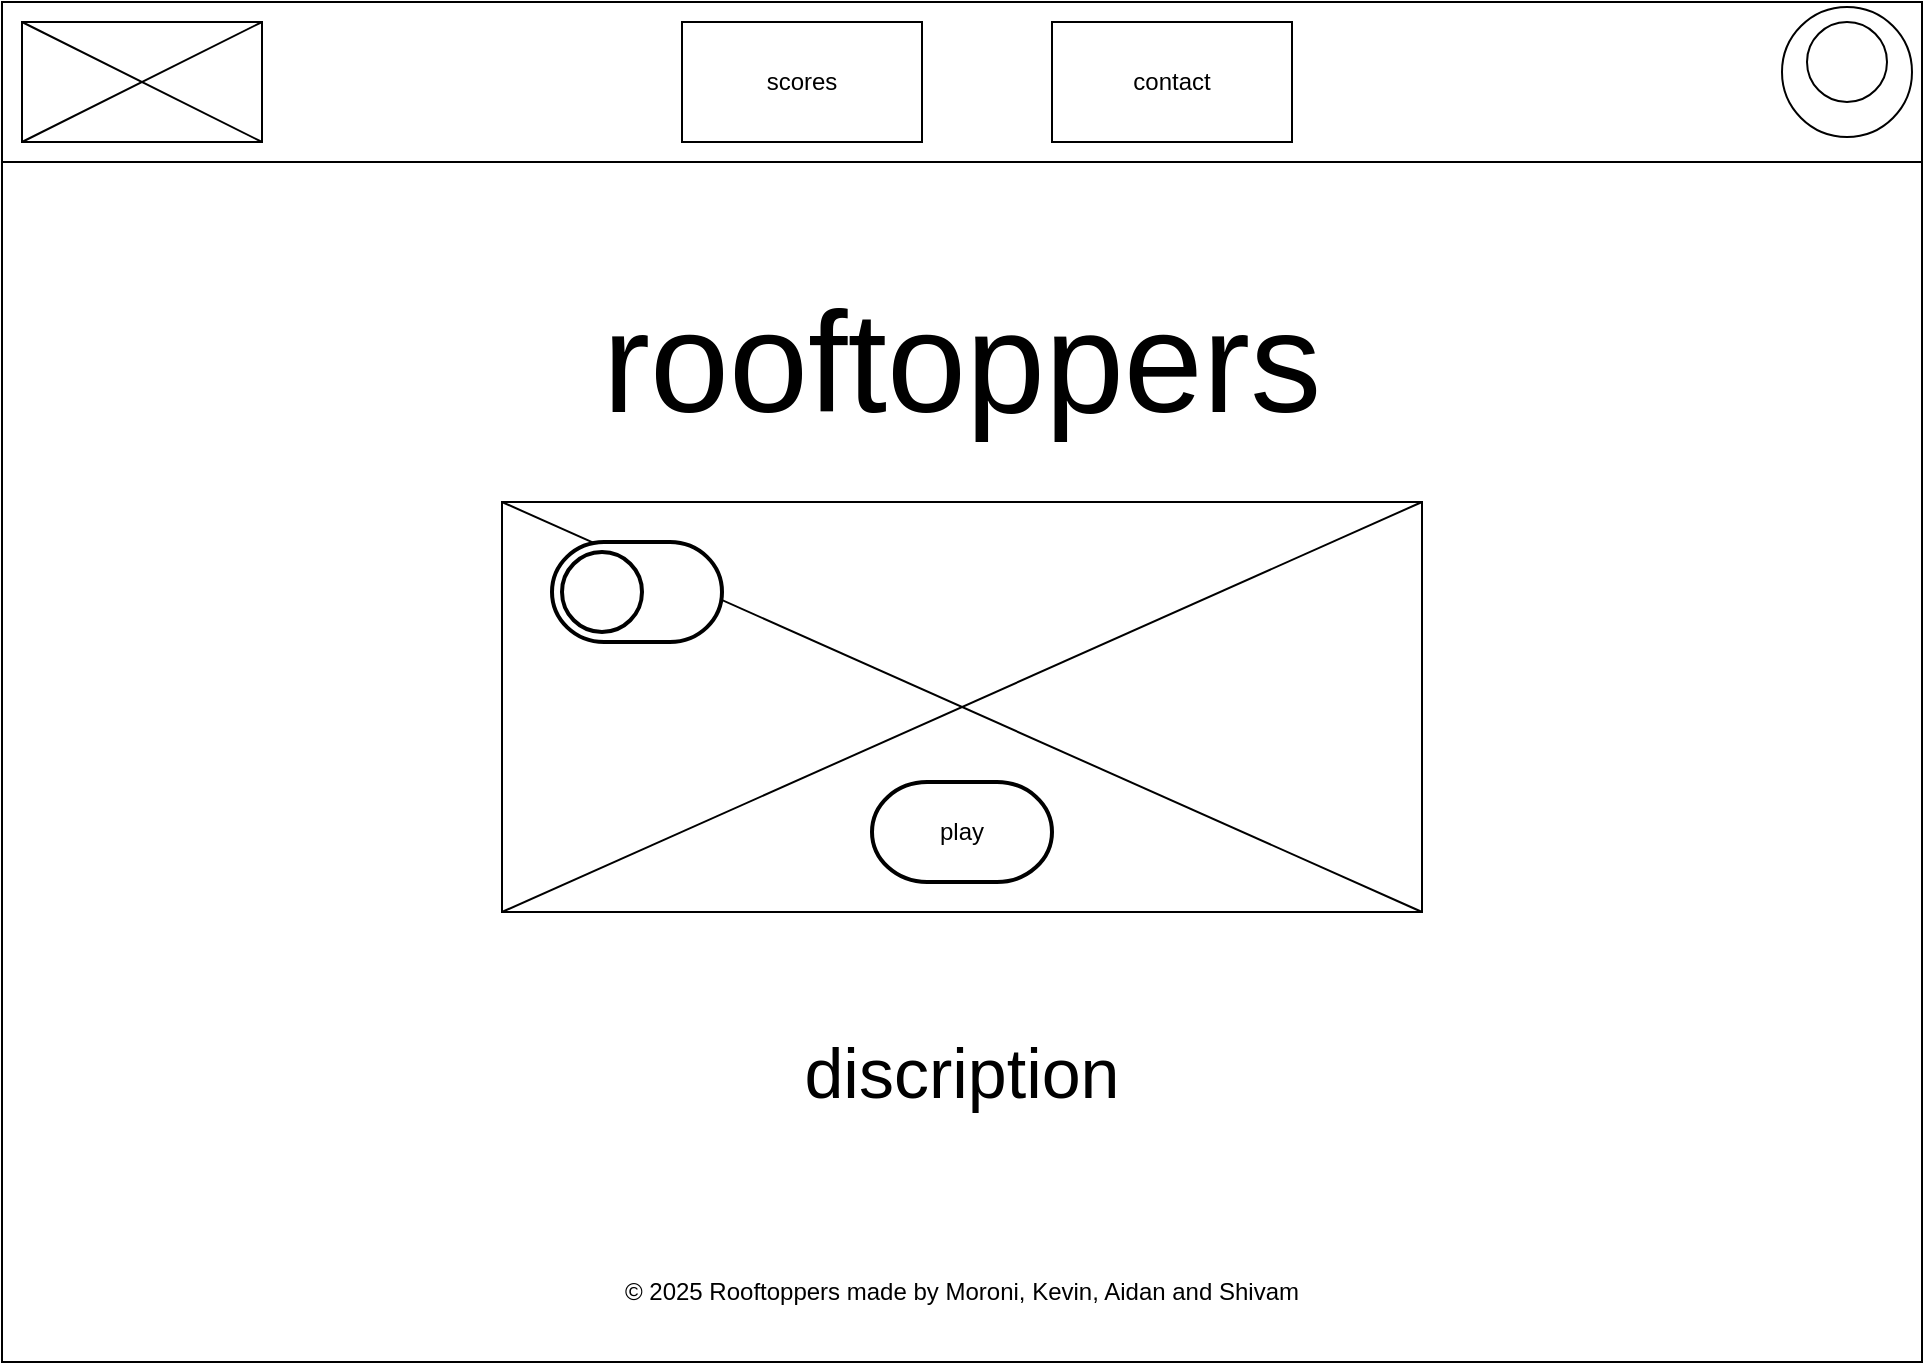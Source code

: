 <mxfile version="25.0.3" pages="5">
  <diagram name="home" id="2cc2dc42-3aac-f2a9-1cec-7a8b7cbee084">
    <mxGraphModel dx="1434" dy="772" grid="1" gridSize="10" guides="1" tooltips="1" connect="1" arrows="1" fold="1" page="1" pageScale="1" pageWidth="1100" pageHeight="850" background="none" math="0" shadow="0">
      <root>
        <mxCell id="0" />
        <mxCell id="1" parent="0" />
        <mxCell id="vCdfE2nj1f7g1Pa6Mr3q-4" value="" style="rounded=0;whiteSpace=wrap;html=1;" parent="1" vertex="1">
          <mxGeometry x="80" y="80" width="960" height="680" as="geometry" />
        </mxCell>
        <mxCell id="vCdfE2nj1f7g1Pa6Mr3q-5" value="" style="rounded=0;whiteSpace=wrap;html=1;" parent="1" vertex="1">
          <mxGeometry x="80" y="80" width="960" height="80" as="geometry" />
        </mxCell>
        <mxCell id="vCdfE2nj1f7g1Pa6Mr3q-6" value="" style="ellipse;whiteSpace=wrap;html=1;aspect=fixed;" parent="1" vertex="1">
          <mxGeometry x="970" y="82.5" width="65" height="65" as="geometry" />
        </mxCell>
        <mxCell id="vCdfE2nj1f7g1Pa6Mr3q-7" value="" style="ellipse;whiteSpace=wrap;html=1;aspect=fixed;" parent="1" vertex="1">
          <mxGeometry x="982.5" y="90" width="40" height="40" as="geometry" />
        </mxCell>
        <mxCell id="vCdfE2nj1f7g1Pa6Mr3q-11" value="" style="rounded=0;whiteSpace=wrap;html=1;" parent="1" vertex="1">
          <mxGeometry x="90" y="90" width="120" height="60" as="geometry" />
        </mxCell>
        <mxCell id="vCdfE2nj1f7g1Pa6Mr3q-13" value="" style="endArrow=none;html=1;rounded=0;entryX=1;entryY=0;entryDx=0;entryDy=0;exitX=0;exitY=1;exitDx=0;exitDy=0;" parent="1" source="vCdfE2nj1f7g1Pa6Mr3q-11" target="vCdfE2nj1f7g1Pa6Mr3q-11" edge="1">
          <mxGeometry width="50" height="50" relative="1" as="geometry">
            <mxPoint x="520" y="420" as="sourcePoint" />
            <mxPoint x="570" y="370" as="targetPoint" />
          </mxGeometry>
        </mxCell>
        <mxCell id="vCdfE2nj1f7g1Pa6Mr3q-14" value="" style="endArrow=none;html=1;rounded=0;entryX=0;entryY=0;entryDx=0;entryDy=0;exitX=1;exitY=1;exitDx=0;exitDy=0;" parent="1" source="vCdfE2nj1f7g1Pa6Mr3q-11" target="vCdfE2nj1f7g1Pa6Mr3q-11" edge="1">
          <mxGeometry width="50" height="50" relative="1" as="geometry">
            <mxPoint x="270" y="410" as="sourcePoint" />
            <mxPoint x="320" y="360" as="targetPoint" />
          </mxGeometry>
        </mxCell>
        <mxCell id="vCdfE2nj1f7g1Pa6Mr3q-15" value="" style="rounded=0;whiteSpace=wrap;html=1;" parent="1" vertex="1">
          <mxGeometry x="420" y="90" width="120" height="60" as="geometry" />
        </mxCell>
        <mxCell id="vCdfE2nj1f7g1Pa6Mr3q-16" value="" style="rounded=0;whiteSpace=wrap;html=1;" parent="1" vertex="1">
          <mxGeometry x="605" y="90" width="120" height="60" as="geometry" />
        </mxCell>
        <mxCell id="vCdfE2nj1f7g1Pa6Mr3q-17" value="scores" style="text;html=1;align=center;verticalAlign=middle;whiteSpace=wrap;rounded=0;" parent="1" vertex="1">
          <mxGeometry x="450" y="105" width="60" height="30" as="geometry" />
        </mxCell>
        <mxCell id="E9fEQhx472YGQJg2wKo1-4" value="contact" style="text;html=1;align=center;verticalAlign=middle;whiteSpace=wrap;rounded=0;" parent="1" vertex="1">
          <mxGeometry x="635" y="105" width="60" height="30" as="geometry" />
        </mxCell>
        <mxCell id="E9fEQhx472YGQJg2wKo1-15" value="rooftoppers" style="text;html=1;align=center;verticalAlign=middle;whiteSpace=wrap;rounded=0;flipV=0;flipH=1;fontSize=71;" parent="1" vertex="1">
          <mxGeometry x="230" y="190" width="660" height="140" as="geometry" />
        </mxCell>
        <mxCell id="E9fEQhx472YGQJg2wKo1-16" value="" style="rounded=0;whiteSpace=wrap;html=1;" parent="1" vertex="1">
          <mxGeometry x="330" y="330" width="460" height="205" as="geometry" />
        </mxCell>
        <mxCell id="E9fEQhx472YGQJg2wKo1-17" value="" style="endArrow=none;html=1;rounded=0;entryX=0;entryY=0;entryDx=0;entryDy=0;exitX=1;exitY=1;exitDx=0;exitDy=0;" parent="1" source="E9fEQhx472YGQJg2wKo1-16" target="E9fEQhx472YGQJg2wKo1-16" edge="1">
          <mxGeometry width="50" height="50" relative="1" as="geometry">
            <mxPoint x="430" y="480" as="sourcePoint" />
            <mxPoint x="480" y="430" as="targetPoint" />
          </mxGeometry>
        </mxCell>
        <mxCell id="E9fEQhx472YGQJg2wKo1-18" value="" style="endArrow=none;html=1;rounded=0;exitX=0;exitY=1;exitDx=0;exitDy=0;entryX=1;entryY=0;entryDx=0;entryDy=0;" parent="1" source="E9fEQhx472YGQJg2wKo1-16" target="E9fEQhx472YGQJg2wKo1-16" edge="1">
          <mxGeometry width="50" height="50" relative="1" as="geometry">
            <mxPoint x="520" y="420" as="sourcePoint" />
            <mxPoint x="570" y="370" as="targetPoint" />
          </mxGeometry>
        </mxCell>
        <mxCell id="E9fEQhx472YGQJg2wKo1-19" value="discription" style="text;html=1;align=center;verticalAlign=middle;whiteSpace=wrap;rounded=0;fontSize=35;" parent="1" vertex="1">
          <mxGeometry x="335" y="580" width="450" height="70" as="geometry" />
        </mxCell>
        <mxCell id="ZtRuevcy6DETnuqK0sqj-1" value="© 2025 Rooftoppers made by Moroni, Kevin, Aidan and Shivam" style="text;html=1;align=center;verticalAlign=middle;whiteSpace=wrap;rounded=0;" parent="1" vertex="1">
          <mxGeometry x="355" y="710" width="410" height="30" as="geometry" />
        </mxCell>
        <mxCell id="wTYpGCXjF6J06f7ItBtF-1" value="" style="strokeWidth=2;html=1;shape=mxgraph.flowchart.terminator;whiteSpace=wrap;" vertex="1" parent="1">
          <mxGeometry x="515" y="470" width="90" height="50" as="geometry" />
        </mxCell>
        <mxCell id="wTYpGCXjF6J06f7ItBtF-2" value="" style="strokeWidth=2;html=1;shape=mxgraph.flowchart.terminator;whiteSpace=wrap;" vertex="1" parent="1">
          <mxGeometry x="355" y="350" width="85" height="50" as="geometry" />
        </mxCell>
        <mxCell id="wTYpGCXjF6J06f7ItBtF-3" value="" style="strokeWidth=2;html=1;shape=mxgraph.flowchart.start_2;whiteSpace=wrap;" vertex="1" parent="1">
          <mxGeometry x="360" y="355" width="40" height="40" as="geometry" />
        </mxCell>
        <mxCell id="wTYpGCXjF6J06f7ItBtF-4" value="play" style="text;html=1;align=center;verticalAlign=middle;whiteSpace=wrap;rounded=0;" vertex="1" parent="1">
          <mxGeometry x="530" y="480" width="60" height="30" as="geometry" />
        </mxCell>
      </root>
    </mxGraphModel>
  </diagram>
  <diagram id="B3MFH9LVeRVR43aIP83M" name="highscores">
    <mxGraphModel dx="1434" dy="772" grid="1" gridSize="10" guides="1" tooltips="1" connect="1" arrows="1" fold="1" page="1" pageScale="1" pageWidth="1100" pageHeight="850" math="0" shadow="0">
      <root>
        <mxCell id="0" />
        <mxCell id="1" parent="0" />
        <mxCell id="rOYR2JDX_48-xiD-3Qw7-1" value="" style="rounded=0;whiteSpace=wrap;html=1;" vertex="1" parent="1">
          <mxGeometry x="80" y="80" width="960" height="680" as="geometry" />
        </mxCell>
        <mxCell id="rOYR2JDX_48-xiD-3Qw7-2" value="" style="rounded=0;whiteSpace=wrap;html=1;" vertex="1" parent="1">
          <mxGeometry x="80" y="80" width="960" height="80" as="geometry" />
        </mxCell>
        <mxCell id="rOYR2JDX_48-xiD-3Qw7-3" value="" style="ellipse;whiteSpace=wrap;html=1;aspect=fixed;" vertex="1" parent="1">
          <mxGeometry x="970" y="82.5" width="65" height="65" as="geometry" />
        </mxCell>
        <mxCell id="rOYR2JDX_48-xiD-3Qw7-4" value="" style="ellipse;whiteSpace=wrap;html=1;aspect=fixed;" vertex="1" parent="1">
          <mxGeometry x="982.5" y="90" width="40" height="40" as="geometry" />
        </mxCell>
        <mxCell id="rOYR2JDX_48-xiD-3Qw7-5" value="" style="rounded=0;whiteSpace=wrap;html=1;" vertex="1" parent="1">
          <mxGeometry x="90" y="90" width="120" height="60" as="geometry" />
        </mxCell>
        <mxCell id="rOYR2JDX_48-xiD-3Qw7-6" value="" style="endArrow=none;html=1;rounded=0;entryX=1;entryY=0;entryDx=0;entryDy=0;exitX=0;exitY=1;exitDx=0;exitDy=0;" edge="1" parent="1" source="rOYR2JDX_48-xiD-3Qw7-5" target="rOYR2JDX_48-xiD-3Qw7-5">
          <mxGeometry width="50" height="50" relative="1" as="geometry">
            <mxPoint x="520" y="420" as="sourcePoint" />
            <mxPoint x="570" y="370" as="targetPoint" />
          </mxGeometry>
        </mxCell>
        <mxCell id="rOYR2JDX_48-xiD-3Qw7-7" value="" style="endArrow=none;html=1;rounded=0;entryX=0;entryY=0;entryDx=0;entryDy=0;exitX=1;exitY=1;exitDx=0;exitDy=0;" edge="1" parent="1" source="rOYR2JDX_48-xiD-3Qw7-5" target="rOYR2JDX_48-xiD-3Qw7-5">
          <mxGeometry width="50" height="50" relative="1" as="geometry">
            <mxPoint x="270" y="410" as="sourcePoint" />
            <mxPoint x="320" y="360" as="targetPoint" />
          </mxGeometry>
        </mxCell>
        <mxCell id="rOYR2JDX_48-xiD-3Qw7-8" value="" style="rounded=0;whiteSpace=wrap;html=1;" vertex="1" parent="1">
          <mxGeometry x="410" y="90" width="120" height="60" as="geometry" />
        </mxCell>
        <mxCell id="rOYR2JDX_48-xiD-3Qw7-9" value="" style="rounded=0;whiteSpace=wrap;html=1;" vertex="1" parent="1">
          <mxGeometry x="670" y="90" width="120" height="60" as="geometry" />
        </mxCell>
        <mxCell id="rOYR2JDX_48-xiD-3Qw7-10" value="scores" style="text;html=1;align=center;verticalAlign=middle;whiteSpace=wrap;rounded=0;" vertex="1" parent="1">
          <mxGeometry x="440" y="100" width="60" height="30" as="geometry" />
        </mxCell>
        <mxCell id="rOYR2JDX_48-xiD-3Qw7-11" value="contact" style="text;html=1;align=center;verticalAlign=middle;whiteSpace=wrap;rounded=0;" vertex="1" parent="1">
          <mxGeometry x="590" y="100" width="60" height="30" as="geometry" />
        </mxCell>
        <mxCell id="rOYR2JDX_48-xiD-3Qw7-12" value="" style="rounded=0;whiteSpace=wrap;html=1;" vertex="1" parent="1">
          <mxGeometry x="540" y="90" width="120" height="60" as="geometry" />
        </mxCell>
        <mxCell id="rOYR2JDX_48-xiD-3Qw7-13" value="contact" style="text;html=1;align=center;verticalAlign=middle;whiteSpace=wrap;rounded=0;" vertex="1" parent="1">
          <mxGeometry x="700" y="100" width="60" height="30" as="geometry" />
        </mxCell>
        <mxCell id="rOYR2JDX_48-xiD-3Qw7-14" value="" style="endArrow=none;html=1;rounded=0;" edge="1" parent="1">
          <mxGeometry width="50" height="50" relative="1" as="geometry">
            <mxPoint x="650" y="130" as="sourcePoint" />
            <mxPoint x="640" y="120" as="targetPoint" />
            <Array as="points">
              <mxPoint x="640" y="130" />
            </Array>
          </mxGeometry>
        </mxCell>
        <mxCell id="rOYR2JDX_48-xiD-3Qw7-15" value="gamemode" style="text;html=1;align=center;verticalAlign=middle;whiteSpace=wrap;rounded=0;" vertex="1" parent="1">
          <mxGeometry x="570" y="100" width="60" height="30" as="geometry" />
        </mxCell>
        <mxCell id="rOYR2JDX_48-xiD-3Qw7-16" value="scores" style="text;html=1;align=center;verticalAlign=middle;whiteSpace=wrap;rounded=0;flipV=0;flipH=1;fontSize=71;" vertex="1" parent="1">
          <mxGeometry x="240" y="190" width="660" height="140" as="geometry" />
        </mxCell>
        <mxCell id="fgBKPhS79alkz-qbQTD6-36" value="highscores normal mode" style="shape=table;startSize=30;container=1;collapsible=0;childLayout=tableLayout;fixedRows=1;rowLines=0;fontStyle=0;strokeColor=default;fontSize=16;" vertex="1" parent="1">
          <mxGeometry x="260" y="360" width="230" height="120" as="geometry" />
        </mxCell>
        <mxCell id="fgBKPhS79alkz-qbQTD6-37" value="" style="shape=tableRow;horizontal=0;startSize=0;swimlaneHead=0;swimlaneBody=0;top=0;left=0;bottom=0;right=0;collapsible=0;dropTarget=0;fillColor=none;points=[[0,0.5],[1,0.5]];portConstraint=eastwest;strokeColor=inherit;fontSize=16;" vertex="1" parent="fgBKPhS79alkz-qbQTD6-36">
          <mxGeometry y="30" width="230" height="30" as="geometry" />
        </mxCell>
        <mxCell id="fgBKPhS79alkz-qbQTD6-38" value="1" style="shape=partialRectangle;html=1;whiteSpace=wrap;connectable=0;fillColor=none;top=0;left=0;bottom=0;right=0;overflow=hidden;pointerEvents=1;strokeColor=inherit;fontSize=16;" vertex="1" parent="fgBKPhS79alkz-qbQTD6-37">
          <mxGeometry width="51" height="30" as="geometry">
            <mxRectangle width="51" height="30" as="alternateBounds" />
          </mxGeometry>
        </mxCell>
        <mxCell id="fgBKPhS79alkz-qbQTD6-39" value="Value 1" style="shape=partialRectangle;html=1;whiteSpace=wrap;connectable=0;fillColor=none;top=0;left=0;bottom=0;right=0;align=left;spacingLeft=6;overflow=hidden;strokeColor=inherit;fontSize=16;" vertex="1" parent="fgBKPhS79alkz-qbQTD6-37">
          <mxGeometry x="51" width="179" height="30" as="geometry">
            <mxRectangle width="179" height="30" as="alternateBounds" />
          </mxGeometry>
        </mxCell>
        <mxCell id="fgBKPhS79alkz-qbQTD6-40" value="" style="shape=tableRow;horizontal=0;startSize=0;swimlaneHead=0;swimlaneBody=0;top=0;left=0;bottom=0;right=0;collapsible=0;dropTarget=0;fillColor=none;points=[[0,0.5],[1,0.5]];portConstraint=eastwest;strokeColor=inherit;fontSize=16;" vertex="1" parent="fgBKPhS79alkz-qbQTD6-36">
          <mxGeometry y="60" width="230" height="30" as="geometry" />
        </mxCell>
        <mxCell id="fgBKPhS79alkz-qbQTD6-41" value="2" style="shape=partialRectangle;html=1;whiteSpace=wrap;connectable=0;fillColor=none;top=0;left=0;bottom=0;right=0;overflow=hidden;strokeColor=inherit;fontSize=16;" vertex="1" parent="fgBKPhS79alkz-qbQTD6-40">
          <mxGeometry width="51" height="30" as="geometry">
            <mxRectangle width="51" height="30" as="alternateBounds" />
          </mxGeometry>
        </mxCell>
        <mxCell id="fgBKPhS79alkz-qbQTD6-42" value="Value 2" style="shape=partialRectangle;html=1;whiteSpace=wrap;connectable=0;fillColor=none;top=0;left=0;bottom=0;right=0;align=left;spacingLeft=6;overflow=hidden;strokeColor=inherit;fontSize=16;" vertex="1" parent="fgBKPhS79alkz-qbQTD6-40">
          <mxGeometry x="51" width="179" height="30" as="geometry">
            <mxRectangle width="179" height="30" as="alternateBounds" />
          </mxGeometry>
        </mxCell>
        <mxCell id="fgBKPhS79alkz-qbQTD6-43" value="" style="shape=tableRow;horizontal=0;startSize=0;swimlaneHead=0;swimlaneBody=0;top=0;left=0;bottom=0;right=0;collapsible=0;dropTarget=0;fillColor=none;points=[[0,0.5],[1,0.5]];portConstraint=eastwest;strokeColor=inherit;fontSize=16;" vertex="1" parent="fgBKPhS79alkz-qbQTD6-36">
          <mxGeometry y="90" width="230" height="30" as="geometry" />
        </mxCell>
        <mxCell id="fgBKPhS79alkz-qbQTD6-44" value="3" style="shape=partialRectangle;html=1;whiteSpace=wrap;connectable=0;fillColor=none;top=0;left=0;bottom=0;right=0;overflow=hidden;strokeColor=inherit;fontSize=16;" vertex="1" parent="fgBKPhS79alkz-qbQTD6-43">
          <mxGeometry width="51" height="30" as="geometry">
            <mxRectangle width="51" height="30" as="alternateBounds" />
          </mxGeometry>
        </mxCell>
        <mxCell id="fgBKPhS79alkz-qbQTD6-45" value="Value 3" style="shape=partialRectangle;html=1;whiteSpace=wrap;connectable=0;fillColor=none;top=0;left=0;bottom=0;right=0;align=left;spacingLeft=6;overflow=hidden;strokeColor=inherit;fontSize=16;" vertex="1" parent="fgBKPhS79alkz-qbQTD6-43">
          <mxGeometry x="51" width="179" height="30" as="geometry">
            <mxRectangle width="179" height="30" as="alternateBounds" />
          </mxGeometry>
        </mxCell>
        <mxCell id="fgBKPhS79alkz-qbQTD6-71" value="highscores lava mode" style="shape=table;startSize=30;container=1;collapsible=0;childLayout=tableLayout;fixedRows=1;rowLines=0;fontStyle=0;strokeColor=default;fontSize=16;" vertex="1" parent="1">
          <mxGeometry x="650" y="360" width="230" height="120" as="geometry" />
        </mxCell>
        <mxCell id="fgBKPhS79alkz-qbQTD6-72" value="" style="shape=tableRow;horizontal=0;startSize=0;swimlaneHead=0;swimlaneBody=0;top=0;left=0;bottom=0;right=0;collapsible=0;dropTarget=0;fillColor=none;points=[[0,0.5],[1,0.5]];portConstraint=eastwest;strokeColor=inherit;fontSize=16;" vertex="1" parent="fgBKPhS79alkz-qbQTD6-71">
          <mxGeometry y="30" width="230" height="30" as="geometry" />
        </mxCell>
        <mxCell id="fgBKPhS79alkz-qbQTD6-73" value="1" style="shape=partialRectangle;html=1;whiteSpace=wrap;connectable=0;fillColor=none;top=0;left=0;bottom=0;right=0;overflow=hidden;pointerEvents=1;strokeColor=inherit;fontSize=16;" vertex="1" parent="fgBKPhS79alkz-qbQTD6-72">
          <mxGeometry width="51" height="30" as="geometry">
            <mxRectangle width="51" height="30" as="alternateBounds" />
          </mxGeometry>
        </mxCell>
        <mxCell id="fgBKPhS79alkz-qbQTD6-74" value="Value 1" style="shape=partialRectangle;html=1;whiteSpace=wrap;connectable=0;fillColor=none;top=0;left=0;bottom=0;right=0;align=left;spacingLeft=6;overflow=hidden;strokeColor=inherit;fontSize=16;" vertex="1" parent="fgBKPhS79alkz-qbQTD6-72">
          <mxGeometry x="51" width="179" height="30" as="geometry">
            <mxRectangle width="179" height="30" as="alternateBounds" />
          </mxGeometry>
        </mxCell>
        <mxCell id="fgBKPhS79alkz-qbQTD6-75" value="" style="shape=tableRow;horizontal=0;startSize=0;swimlaneHead=0;swimlaneBody=0;top=0;left=0;bottom=0;right=0;collapsible=0;dropTarget=0;fillColor=none;points=[[0,0.5],[1,0.5]];portConstraint=eastwest;strokeColor=inherit;fontSize=16;" vertex="1" parent="fgBKPhS79alkz-qbQTD6-71">
          <mxGeometry y="60" width="230" height="30" as="geometry" />
        </mxCell>
        <mxCell id="fgBKPhS79alkz-qbQTD6-76" value="2" style="shape=partialRectangle;html=1;whiteSpace=wrap;connectable=0;fillColor=none;top=0;left=0;bottom=0;right=0;overflow=hidden;strokeColor=inherit;fontSize=16;" vertex="1" parent="fgBKPhS79alkz-qbQTD6-75">
          <mxGeometry width="51" height="30" as="geometry">
            <mxRectangle width="51" height="30" as="alternateBounds" />
          </mxGeometry>
        </mxCell>
        <mxCell id="fgBKPhS79alkz-qbQTD6-77" value="Value 2" style="shape=partialRectangle;html=1;whiteSpace=wrap;connectable=0;fillColor=none;top=0;left=0;bottom=0;right=0;align=left;spacingLeft=6;overflow=hidden;strokeColor=inherit;fontSize=16;" vertex="1" parent="fgBKPhS79alkz-qbQTD6-75">
          <mxGeometry x="51" width="179" height="30" as="geometry">
            <mxRectangle width="179" height="30" as="alternateBounds" />
          </mxGeometry>
        </mxCell>
        <mxCell id="fgBKPhS79alkz-qbQTD6-78" value="" style="shape=tableRow;horizontal=0;startSize=0;swimlaneHead=0;swimlaneBody=0;top=0;left=0;bottom=0;right=0;collapsible=0;dropTarget=0;fillColor=none;points=[[0,0.5],[1,0.5]];portConstraint=eastwest;strokeColor=inherit;fontSize=16;" vertex="1" parent="fgBKPhS79alkz-qbQTD6-71">
          <mxGeometry y="90" width="230" height="30" as="geometry" />
        </mxCell>
        <mxCell id="fgBKPhS79alkz-qbQTD6-79" value="3" style="shape=partialRectangle;html=1;whiteSpace=wrap;connectable=0;fillColor=none;top=0;left=0;bottom=0;right=0;overflow=hidden;strokeColor=inherit;fontSize=16;" vertex="1" parent="fgBKPhS79alkz-qbQTD6-78">
          <mxGeometry width="51" height="30" as="geometry">
            <mxRectangle width="51" height="30" as="alternateBounds" />
          </mxGeometry>
        </mxCell>
        <mxCell id="fgBKPhS79alkz-qbQTD6-80" value="Value 3" style="shape=partialRectangle;html=1;whiteSpace=wrap;connectable=0;fillColor=none;top=0;left=0;bottom=0;right=0;align=left;spacingLeft=6;overflow=hidden;strokeColor=inherit;fontSize=16;" vertex="1" parent="fgBKPhS79alkz-qbQTD6-78">
          <mxGeometry x="51" width="179" height="30" as="geometry">
            <mxRectangle width="179" height="30" as="alternateBounds" />
          </mxGeometry>
        </mxCell>
        <mxCell id="a-IuMYyuob0_pzW8woDO-1" value="© 2025 Rooftoppers made by Moroni, Kevin, Aidan and Shivam" style="text;html=1;align=center;verticalAlign=middle;whiteSpace=wrap;rounded=0;" vertex="1" parent="1">
          <mxGeometry x="355" y="700" width="410" height="30" as="geometry" />
        </mxCell>
      </root>
    </mxGraphModel>
  </diagram>
  <diagram id="HZ_b8tvhndMAqPb0R5DN" name="contact">
    <mxGraphModel dx="1434" dy="772" grid="1" gridSize="10" guides="1" tooltips="1" connect="1" arrows="1" fold="1" page="1" pageScale="1" pageWidth="1100" pageHeight="850" math="0" shadow="0">
      <root>
        <mxCell id="0" />
        <mxCell id="1" parent="0" />
        <mxCell id="MAPM5-ihGH9Nx_afbwMU-1" value="" style="rounded=0;whiteSpace=wrap;html=1;" vertex="1" parent="1">
          <mxGeometry x="80" y="80" width="960" height="680" as="geometry" />
        </mxCell>
        <mxCell id="MAPM5-ihGH9Nx_afbwMU-2" value="" style="rounded=0;whiteSpace=wrap;html=1;" vertex="1" parent="1">
          <mxGeometry x="80" y="80" width="960" height="80" as="geometry" />
        </mxCell>
        <mxCell id="MAPM5-ihGH9Nx_afbwMU-3" value="" style="ellipse;whiteSpace=wrap;html=1;aspect=fixed;" vertex="1" parent="1">
          <mxGeometry x="970" y="82.5" width="65" height="65" as="geometry" />
        </mxCell>
        <mxCell id="MAPM5-ihGH9Nx_afbwMU-4" value="" style="ellipse;whiteSpace=wrap;html=1;aspect=fixed;" vertex="1" parent="1">
          <mxGeometry x="982.5" y="90" width="40" height="40" as="geometry" />
        </mxCell>
        <mxCell id="MAPM5-ihGH9Nx_afbwMU-5" value="" style="rounded=0;whiteSpace=wrap;html=1;" vertex="1" parent="1">
          <mxGeometry x="90" y="90" width="120" height="60" as="geometry" />
        </mxCell>
        <mxCell id="MAPM5-ihGH9Nx_afbwMU-6" value="" style="endArrow=none;html=1;rounded=0;entryX=1;entryY=0;entryDx=0;entryDy=0;exitX=0;exitY=1;exitDx=0;exitDy=0;" edge="1" parent="1" source="MAPM5-ihGH9Nx_afbwMU-5" target="MAPM5-ihGH9Nx_afbwMU-5">
          <mxGeometry width="50" height="50" relative="1" as="geometry">
            <mxPoint x="520" y="420" as="sourcePoint" />
            <mxPoint x="570" y="370" as="targetPoint" />
          </mxGeometry>
        </mxCell>
        <mxCell id="MAPM5-ihGH9Nx_afbwMU-7" value="" style="endArrow=none;html=1;rounded=0;entryX=0;entryY=0;entryDx=0;entryDy=0;exitX=1;exitY=1;exitDx=0;exitDy=0;" edge="1" parent="1" source="MAPM5-ihGH9Nx_afbwMU-5" target="MAPM5-ihGH9Nx_afbwMU-5">
          <mxGeometry width="50" height="50" relative="1" as="geometry">
            <mxPoint x="270" y="410" as="sourcePoint" />
            <mxPoint x="320" y="360" as="targetPoint" />
          </mxGeometry>
        </mxCell>
        <mxCell id="MAPM5-ihGH9Nx_afbwMU-8" value="" style="rounded=0;whiteSpace=wrap;html=1;" vertex="1" parent="1">
          <mxGeometry x="410" y="90" width="120" height="60" as="geometry" />
        </mxCell>
        <mxCell id="MAPM5-ihGH9Nx_afbwMU-9" value="" style="rounded=0;whiteSpace=wrap;html=1;" vertex="1" parent="1">
          <mxGeometry x="670" y="90" width="120" height="60" as="geometry" />
        </mxCell>
        <mxCell id="MAPM5-ihGH9Nx_afbwMU-10" value="scores" style="text;html=1;align=center;verticalAlign=middle;whiteSpace=wrap;rounded=0;" vertex="1" parent="1">
          <mxGeometry x="440" y="100" width="60" height="30" as="geometry" />
        </mxCell>
        <mxCell id="MAPM5-ihGH9Nx_afbwMU-11" value="contact" style="text;html=1;align=center;verticalAlign=middle;whiteSpace=wrap;rounded=0;" vertex="1" parent="1">
          <mxGeometry x="590" y="100" width="60" height="30" as="geometry" />
        </mxCell>
        <mxCell id="MAPM5-ihGH9Nx_afbwMU-12" value="" style="rounded=0;whiteSpace=wrap;html=1;" vertex="1" parent="1">
          <mxGeometry x="540" y="90" width="120" height="60" as="geometry" />
        </mxCell>
        <mxCell id="MAPM5-ihGH9Nx_afbwMU-13" value="contact" style="text;html=1;align=center;verticalAlign=middle;whiteSpace=wrap;rounded=0;" vertex="1" parent="1">
          <mxGeometry x="700" y="100" width="60" height="30" as="geometry" />
        </mxCell>
        <mxCell id="MAPM5-ihGH9Nx_afbwMU-14" value="" style="endArrow=none;html=1;rounded=0;" edge="1" parent="1">
          <mxGeometry width="50" height="50" relative="1" as="geometry">
            <mxPoint x="650" y="130" as="sourcePoint" />
            <mxPoint x="640" y="120" as="targetPoint" />
            <Array as="points">
              <mxPoint x="640" y="130" />
            </Array>
          </mxGeometry>
        </mxCell>
        <mxCell id="MAPM5-ihGH9Nx_afbwMU-15" value="gamemode" style="text;html=1;align=center;verticalAlign=middle;whiteSpace=wrap;rounded=0;" vertex="1" parent="1">
          <mxGeometry x="570" y="100" width="60" height="30" as="geometry" />
        </mxCell>
        <mxCell id="MAPM5-ihGH9Nx_afbwMU-16" value="contact us" style="text;html=1;align=center;verticalAlign=middle;whiteSpace=wrap;rounded=0;flipV=0;flipH=1;fontSize=71;" vertex="1" parent="1">
          <mxGeometry x="240" y="190" width="660" height="140" as="geometry" />
        </mxCell>
        <mxCell id="MAPM5-ihGH9Nx_afbwMU-37" value="" style="rounded=0;whiteSpace=wrap;html=1;" vertex="1" parent="1">
          <mxGeometry x="255" y="350" width="630" height="330" as="geometry" />
        </mxCell>
        <mxCell id="MAPM5-ihGH9Nx_afbwMU-38" value="" style="rounded=0;whiteSpace=wrap;html=1;" vertex="1" parent="1">
          <mxGeometry x="310" y="390" width="240" height="30" as="geometry" />
        </mxCell>
        <mxCell id="MAPM5-ihGH9Nx_afbwMU-39" value="" style="rounded=0;whiteSpace=wrap;html=1;" vertex="1" parent="1">
          <mxGeometry x="310" y="450" width="490" height="30" as="geometry" />
        </mxCell>
        <mxCell id="MAPM5-ihGH9Nx_afbwMU-40" value="" style="rounded=0;whiteSpace=wrap;html=1;" vertex="1" parent="1">
          <mxGeometry x="560" y="390" width="240" height="30" as="geometry" />
        </mxCell>
        <mxCell id="MAPM5-ihGH9Nx_afbwMU-41" value="" style="rounded=0;whiteSpace=wrap;html=1;" vertex="1" parent="1">
          <mxGeometry x="310" y="530" width="490" height="90" as="geometry" />
        </mxCell>
        <mxCell id="MAPM5-ihGH9Nx_afbwMU-42" value="first name" style="text;html=1;align=center;verticalAlign=middle;whiteSpace=wrap;rounded=0;" vertex="1" parent="1">
          <mxGeometry x="320" y="390" width="60" height="30" as="geometry" />
        </mxCell>
        <mxCell id="MAPM5-ihGH9Nx_afbwMU-43" value="last name" style="text;html=1;align=center;verticalAlign=middle;whiteSpace=wrap;rounded=0;" vertex="1" parent="1">
          <mxGeometry x="570" y="390" width="60" height="30" as="geometry" />
        </mxCell>
        <mxCell id="MAPM5-ihGH9Nx_afbwMU-44" value="email adress" style="text;html=1;align=center;verticalAlign=middle;whiteSpace=wrap;rounded=0;" vertex="1" parent="1">
          <mxGeometry x="310" y="450" width="80" height="30" as="geometry" />
        </mxCell>
        <mxCell id="MAPM5-ihGH9Nx_afbwMU-45" value="message" style="text;html=1;align=center;verticalAlign=middle;whiteSpace=wrap;rounded=0;fontSize=29;" vertex="1" parent="1">
          <mxGeometry x="505" y="555" width="130" height="40" as="geometry" />
        </mxCell>
        <mxCell id="NEMKl2zIKbveMv6khGJJ-1" value="© 2025 Rooftoppers made by Moroni, Kevin, Aidan and Shivam" style="text;html=1;align=center;verticalAlign=middle;whiteSpace=wrap;rounded=0;" vertex="1" parent="1">
          <mxGeometry x="355" y="710" width="410" height="30" as="geometry" />
        </mxCell>
      </root>
    </mxGraphModel>
  </diagram>
  <diagram id="pCaQudvBAOhL2c3ZwTih" name="login">
    <mxGraphModel dx="1434" dy="772" grid="1" gridSize="10" guides="1" tooltips="1" connect="1" arrows="1" fold="1" page="1" pageScale="1" pageWidth="1100" pageHeight="850" math="0" shadow="0">
      <root>
        <mxCell id="0" />
        <mxCell id="1" parent="0" />
        <mxCell id="e3CmqzjeOjg8HBWYoS_r-1" value="" style="rounded=0;whiteSpace=wrap;html=1;" vertex="1" parent="1">
          <mxGeometry x="80" y="80" width="960" height="680" as="geometry" />
        </mxCell>
        <mxCell id="CWrmBmOa7PX35pogSRme-1" value="" style="rounded=0;whiteSpace=wrap;html=1;" vertex="1" parent="1">
          <mxGeometry x="450" y="130" width="220" height="120" as="geometry" />
        </mxCell>
        <mxCell id="CWrmBmOa7PX35pogSRme-3" value="" style="endArrow=none;html=1;rounded=0;entryX=1;entryY=0;entryDx=0;entryDy=0;exitX=0;exitY=1;exitDx=0;exitDy=0;" edge="1" parent="1" source="CWrmBmOa7PX35pogSRme-1" target="CWrmBmOa7PX35pogSRme-1">
          <mxGeometry width="50" height="50" relative="1" as="geometry">
            <mxPoint x="520" y="420" as="sourcePoint" />
            <mxPoint x="570" y="370" as="targetPoint" />
          </mxGeometry>
        </mxCell>
        <mxCell id="CWrmBmOa7PX35pogSRme-4" value="" style="endArrow=none;html=1;rounded=0;entryX=0;entryY=0;entryDx=0;entryDy=0;exitX=1;exitY=1;exitDx=0;exitDy=0;" edge="1" parent="1" source="CWrmBmOa7PX35pogSRme-1" target="CWrmBmOa7PX35pogSRme-1">
          <mxGeometry width="50" height="50" relative="1" as="geometry">
            <mxPoint x="520" y="420" as="sourcePoint" />
            <mxPoint x="570" y="370" as="targetPoint" />
          </mxGeometry>
        </mxCell>
        <mxCell id="CWrmBmOa7PX35pogSRme-5" value="" style="rounded=0;whiteSpace=wrap;html=1;" vertex="1" parent="1">
          <mxGeometry x="355" y="310" width="410" height="320" as="geometry" />
        </mxCell>
        <mxCell id="CWrmBmOa7PX35pogSRme-8" value="© 2025 Rooftoppers made by Moroni, Kevin, Aidan and Shivam" style="text;html=1;align=center;verticalAlign=middle;whiteSpace=wrap;rounded=0;" vertex="1" parent="1">
          <mxGeometry x="355" y="690" width="410" height="30" as="geometry" />
        </mxCell>
        <mxCell id="CWrmBmOa7PX35pogSRme-9" value="" style="rounded=0;whiteSpace=wrap;html=1;" vertex="1" parent="1">
          <mxGeometry x="410" y="350" width="300" height="50" as="geometry" />
        </mxCell>
        <mxCell id="CWrmBmOa7PX35pogSRme-10" value="" style="rounded=0;whiteSpace=wrap;html=1;" vertex="1" parent="1">
          <mxGeometry x="410" y="425" width="300" height="50" as="geometry" />
        </mxCell>
        <mxCell id="CWrmBmOa7PX35pogSRme-12" value="username" style="text;html=1;align=center;verticalAlign=middle;whiteSpace=wrap;rounded=0;" vertex="1" parent="1">
          <mxGeometry x="460" y="360" width="60" height="30" as="geometry" />
        </mxCell>
        <mxCell id="CWrmBmOa7PX35pogSRme-13" value="password" style="text;html=1;align=center;verticalAlign=middle;whiteSpace=wrap;rounded=0;" vertex="1" parent="1">
          <mxGeometry x="460" y="435" width="60" height="30" as="geometry" />
        </mxCell>
        <mxCell id="CWrmBmOa7PX35pogSRme-14" value="" style="rounded=0;whiteSpace=wrap;html=1;" vertex="1" parent="1">
          <mxGeometry x="570" y="520" width="130" height="60" as="geometry" />
        </mxCell>
        <mxCell id="CWrmBmOa7PX35pogSRme-15" value="sign in" style="text;html=1;align=center;verticalAlign=middle;whiteSpace=wrap;rounded=0;" vertex="1" parent="1">
          <mxGeometry x="605" y="535" width="60" height="30" as="geometry" />
        </mxCell>
      </root>
    </mxGraphModel>
  </diagram>
  <diagram id="xXWG26MF3fX3n4WMyHSt" name="game">
    <mxGraphModel dx="1434" dy="772" grid="1" gridSize="10" guides="1" tooltips="1" connect="1" arrows="1" fold="1" page="1" pageScale="1" pageWidth="1100" pageHeight="850" math="0" shadow="0">
      <root>
        <mxCell id="0" />
        <mxCell id="1" parent="0" />
        <mxCell id="U8CQXSgVP7LwyPXDxSt7-1" value="" style="rounded=0;whiteSpace=wrap;html=1;" vertex="1" parent="1">
          <mxGeometry x="80" y="80" width="920" height="680" as="geometry" />
        </mxCell>
        <mxCell id="U8CQXSgVP7LwyPXDxSt7-2" value="" style="rounded=0;whiteSpace=wrap;html=1;" vertex="1" parent="1">
          <mxGeometry x="275" y="230" width="525" height="480" as="geometry" />
        </mxCell>
        <mxCell id="U8CQXSgVP7LwyPXDxSt7-3" value="" style="rounded=0;whiteSpace=wrap;html=1;" vertex="1" parent="1">
          <mxGeometry x="277.5" y="110" width="522.5" height="60" as="geometry" />
        </mxCell>
        <mxCell id="U8CQXSgVP7LwyPXDxSt7-4" value="time like 01:38" style="text;html=1;align=center;verticalAlign=middle;whiteSpace=wrap;rounded=0;" vertex="1" parent="1">
          <mxGeometry x="520" y="125" width="280" height="30" as="geometry" />
        </mxCell>
        <mxCell id="U8CQXSgVP7LwyPXDxSt7-5" value="height like 404 meters" style="text;html=1;align=center;verticalAlign=middle;whiteSpace=wrap;rounded=0;" vertex="1" parent="1">
          <mxGeometry x="310" y="125" width="160" height="30" as="geometry" />
        </mxCell>
        <mxCell id="U8CQXSgVP7LwyPXDxSt7-6" value="victor" style="shape=umlActor;verticalLabelPosition=bottom;verticalAlign=top;html=1;outlineConnect=0;" vertex="1" parent="1">
          <mxGeometry x="535" y="430" width="30" height="60" as="geometry" />
        </mxCell>
        <mxCell id="U8CQXSgVP7LwyPXDxSt7-7" value="" style="rounded=0;whiteSpace=wrap;html=1;verticalAlign=middle;" vertex="1" parent="1">
          <mxGeometry x="488.75" y="490" width="100" height="30" as="geometry" />
        </mxCell>
        <mxCell id="U8CQXSgVP7LwyPXDxSt7-8" value="" style="rounded=0;whiteSpace=wrap;html=1;" vertex="1" parent="1">
          <mxGeometry x="660" y="440" width="100" height="30" as="geometry" />
        </mxCell>
        <mxCell id="U8CQXSgVP7LwyPXDxSt7-9" value="" style="rounded=0;whiteSpace=wrap;html=1;" vertex="1" parent="1">
          <mxGeometry x="455" y="350" width="100" height="30" as="geometry" />
        </mxCell>
        <mxCell id="U8CQXSgVP7LwyPXDxSt7-10" value="" style="rounded=0;whiteSpace=wrap;html=1;" vertex="1" parent="1">
          <mxGeometry x="310" y="590" width="100" height="30" as="geometry" />
        </mxCell>
        <mxCell id="U8CQXSgVP7LwyPXDxSt7-11" value="" style="rounded=0;whiteSpace=wrap;html=1;" vertex="1" parent="1">
          <mxGeometry x="590" y="650" width="100" height="30" as="geometry" />
        </mxCell>
        <mxCell id="U8CQXSgVP7LwyPXDxSt7-12" value="" style="rounded=0;whiteSpace=wrap;html=1;" vertex="1" parent="1">
          <mxGeometry x="320" y="445" width="100" height="30" as="geometry" />
        </mxCell>
        <mxCell id="U8CQXSgVP7LwyPXDxSt7-13" value="" style="rounded=0;whiteSpace=wrap;html=1;" vertex="1" parent="1">
          <mxGeometry x="630" y="280" width="100" height="30" as="geometry" />
        </mxCell>
      </root>
    </mxGraphModel>
  </diagram>
</mxfile>
